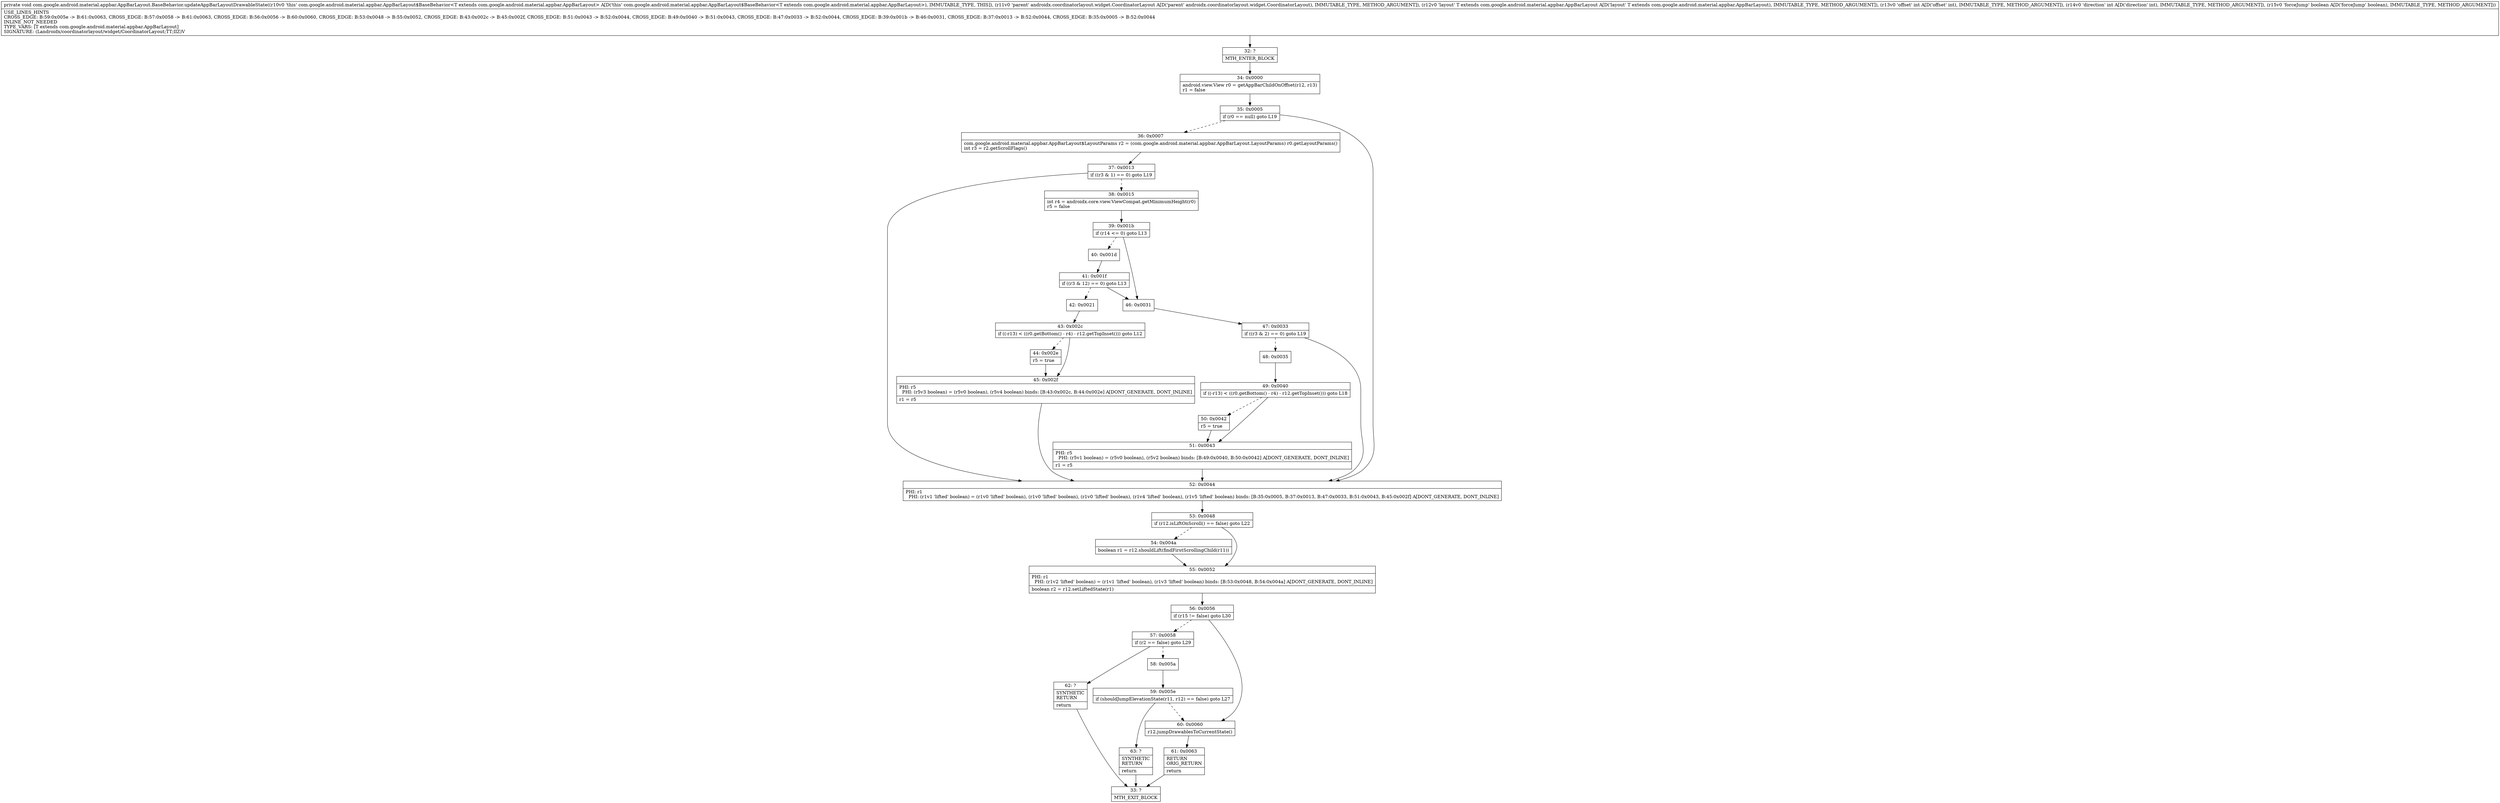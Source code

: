 digraph "CFG forcom.google.android.material.appbar.AppBarLayout.BaseBehavior.updateAppBarLayoutDrawableState(Landroidx\/coordinatorlayout\/widget\/CoordinatorLayout;Lcom\/google\/android\/material\/appbar\/AppBarLayout;IIZ)V" {
Node_32 [shape=record,label="{32\:\ ?|MTH_ENTER_BLOCK\l}"];
Node_34 [shape=record,label="{34\:\ 0x0000|android.view.View r0 = getAppBarChildOnOffset(r12, r13)\lr1 = false\l}"];
Node_35 [shape=record,label="{35\:\ 0x0005|if (r0 == null) goto L19\l}"];
Node_36 [shape=record,label="{36\:\ 0x0007|com.google.android.material.appbar.AppBarLayout$LayoutParams r2 = (com.google.android.material.appbar.AppBarLayout.LayoutParams) r0.getLayoutParams()\lint r3 = r2.getScrollFlags()\l}"];
Node_37 [shape=record,label="{37\:\ 0x0013|if ((r3 & 1) == 0) goto L19\l}"];
Node_38 [shape=record,label="{38\:\ 0x0015|int r4 = androidx.core.view.ViewCompat.getMinimumHeight(r0)\lr5 = false\l}"];
Node_39 [shape=record,label="{39\:\ 0x001b|if (r14 \<= 0) goto L13\l}"];
Node_40 [shape=record,label="{40\:\ 0x001d}"];
Node_41 [shape=record,label="{41\:\ 0x001f|if ((r3 & 12) == 0) goto L13\l}"];
Node_42 [shape=record,label="{42\:\ 0x0021}"];
Node_43 [shape=record,label="{43\:\ 0x002c|if ((\-r13) \< ((r0.getBottom() \- r4) \- r12.getTopInset())) goto L12\l}"];
Node_44 [shape=record,label="{44\:\ 0x002e|r5 = true\l}"];
Node_45 [shape=record,label="{45\:\ 0x002f|PHI: r5 \l  PHI: (r5v3 boolean) = (r5v0 boolean), (r5v4 boolean) binds: [B:43:0x002c, B:44:0x002e] A[DONT_GENERATE, DONT_INLINE]\l|r1 = r5\l}"];
Node_46 [shape=record,label="{46\:\ 0x0031}"];
Node_47 [shape=record,label="{47\:\ 0x0033|if ((r3 & 2) == 0) goto L19\l}"];
Node_48 [shape=record,label="{48\:\ 0x0035}"];
Node_49 [shape=record,label="{49\:\ 0x0040|if ((\-r13) \< ((r0.getBottom() \- r4) \- r12.getTopInset())) goto L18\l}"];
Node_50 [shape=record,label="{50\:\ 0x0042|r5 = true\l}"];
Node_51 [shape=record,label="{51\:\ 0x0043|PHI: r5 \l  PHI: (r5v1 boolean) = (r5v0 boolean), (r5v2 boolean) binds: [B:49:0x0040, B:50:0x0042] A[DONT_GENERATE, DONT_INLINE]\l|r1 = r5\l}"];
Node_52 [shape=record,label="{52\:\ 0x0044|PHI: r1 \l  PHI: (r1v1 'lifted' boolean) = (r1v0 'lifted' boolean), (r1v0 'lifted' boolean), (r1v0 'lifted' boolean), (r1v4 'lifted' boolean), (r1v5 'lifted' boolean) binds: [B:35:0x0005, B:37:0x0013, B:47:0x0033, B:51:0x0043, B:45:0x002f] A[DONT_GENERATE, DONT_INLINE]\l}"];
Node_53 [shape=record,label="{53\:\ 0x0048|if (r12.isLiftOnScroll() == false) goto L22\l}"];
Node_54 [shape=record,label="{54\:\ 0x004a|boolean r1 = r12.shouldLift(findFirstScrollingChild(r11))\l}"];
Node_55 [shape=record,label="{55\:\ 0x0052|PHI: r1 \l  PHI: (r1v2 'lifted' boolean) = (r1v1 'lifted' boolean), (r1v3 'lifted' boolean) binds: [B:53:0x0048, B:54:0x004a] A[DONT_GENERATE, DONT_INLINE]\l|boolean r2 = r12.setLiftedState(r1)\l}"];
Node_56 [shape=record,label="{56\:\ 0x0056|if (r15 != false) goto L30\l}"];
Node_57 [shape=record,label="{57\:\ 0x0058|if (r2 == false) goto L29\l}"];
Node_58 [shape=record,label="{58\:\ 0x005a}"];
Node_59 [shape=record,label="{59\:\ 0x005e|if (shouldJumpElevationState(r11, r12) == false) goto L27\l}"];
Node_63 [shape=record,label="{63\:\ ?|SYNTHETIC\lRETURN\l|return\l}"];
Node_33 [shape=record,label="{33\:\ ?|MTH_EXIT_BLOCK\l}"];
Node_62 [shape=record,label="{62\:\ ?|SYNTHETIC\lRETURN\l|return\l}"];
Node_60 [shape=record,label="{60\:\ 0x0060|r12.jumpDrawablesToCurrentState()\l}"];
Node_61 [shape=record,label="{61\:\ 0x0063|RETURN\lORIG_RETURN\l|return\l}"];
MethodNode[shape=record,label="{private void com.google.android.material.appbar.AppBarLayout.BaseBehavior.updateAppBarLayoutDrawableState((r10v0 'this' com.google.android.material.appbar.AppBarLayout$BaseBehavior\<T extends com.google.android.material.appbar.AppBarLayout\> A[D('this' com.google.android.material.appbar.AppBarLayout$BaseBehavior\<T extends com.google.android.material.appbar.AppBarLayout\>), IMMUTABLE_TYPE, THIS]), (r11v0 'parent' androidx.coordinatorlayout.widget.CoordinatorLayout A[D('parent' androidx.coordinatorlayout.widget.CoordinatorLayout), IMMUTABLE_TYPE, METHOD_ARGUMENT]), (r12v0 'layout' T extends com.google.android.material.appbar.AppBarLayout A[D('layout' T extends com.google.android.material.appbar.AppBarLayout), IMMUTABLE_TYPE, METHOD_ARGUMENT]), (r13v0 'offset' int A[D('offset' int), IMMUTABLE_TYPE, METHOD_ARGUMENT]), (r14v0 'direction' int A[D('direction' int), IMMUTABLE_TYPE, METHOD_ARGUMENT]), (r15v0 'forceJump' boolean A[D('forceJump' boolean), IMMUTABLE_TYPE, METHOD_ARGUMENT]))  | USE_LINES_HINTS\lCROSS_EDGE: B:59:0x005e \-\> B:61:0x0063, CROSS_EDGE: B:57:0x0058 \-\> B:61:0x0063, CROSS_EDGE: B:56:0x0056 \-\> B:60:0x0060, CROSS_EDGE: B:53:0x0048 \-\> B:55:0x0052, CROSS_EDGE: B:43:0x002c \-\> B:45:0x002f, CROSS_EDGE: B:51:0x0043 \-\> B:52:0x0044, CROSS_EDGE: B:49:0x0040 \-\> B:51:0x0043, CROSS_EDGE: B:47:0x0033 \-\> B:52:0x0044, CROSS_EDGE: B:39:0x001b \-\> B:46:0x0031, CROSS_EDGE: B:37:0x0013 \-\> B:52:0x0044, CROSS_EDGE: B:35:0x0005 \-\> B:52:0x0044\lINLINE_NOT_NEEDED\lTYPE_VARS: [T extends com.google.android.material.appbar.AppBarLayout]\lSIGNATURE: (Landroidx\/coordinatorlayout\/widget\/CoordinatorLayout;TT;IIZ)V\l}"];
MethodNode -> Node_32;Node_32 -> Node_34;
Node_34 -> Node_35;
Node_35 -> Node_36[style=dashed];
Node_35 -> Node_52;
Node_36 -> Node_37;
Node_37 -> Node_38[style=dashed];
Node_37 -> Node_52;
Node_38 -> Node_39;
Node_39 -> Node_40[style=dashed];
Node_39 -> Node_46;
Node_40 -> Node_41;
Node_41 -> Node_42[style=dashed];
Node_41 -> Node_46;
Node_42 -> Node_43;
Node_43 -> Node_44[style=dashed];
Node_43 -> Node_45;
Node_44 -> Node_45;
Node_45 -> Node_52;
Node_46 -> Node_47;
Node_47 -> Node_48[style=dashed];
Node_47 -> Node_52;
Node_48 -> Node_49;
Node_49 -> Node_50[style=dashed];
Node_49 -> Node_51;
Node_50 -> Node_51;
Node_51 -> Node_52;
Node_52 -> Node_53;
Node_53 -> Node_54[style=dashed];
Node_53 -> Node_55;
Node_54 -> Node_55;
Node_55 -> Node_56;
Node_56 -> Node_57[style=dashed];
Node_56 -> Node_60;
Node_57 -> Node_58[style=dashed];
Node_57 -> Node_62;
Node_58 -> Node_59;
Node_59 -> Node_60[style=dashed];
Node_59 -> Node_63;
Node_63 -> Node_33;
Node_62 -> Node_33;
Node_60 -> Node_61;
Node_61 -> Node_33;
}

